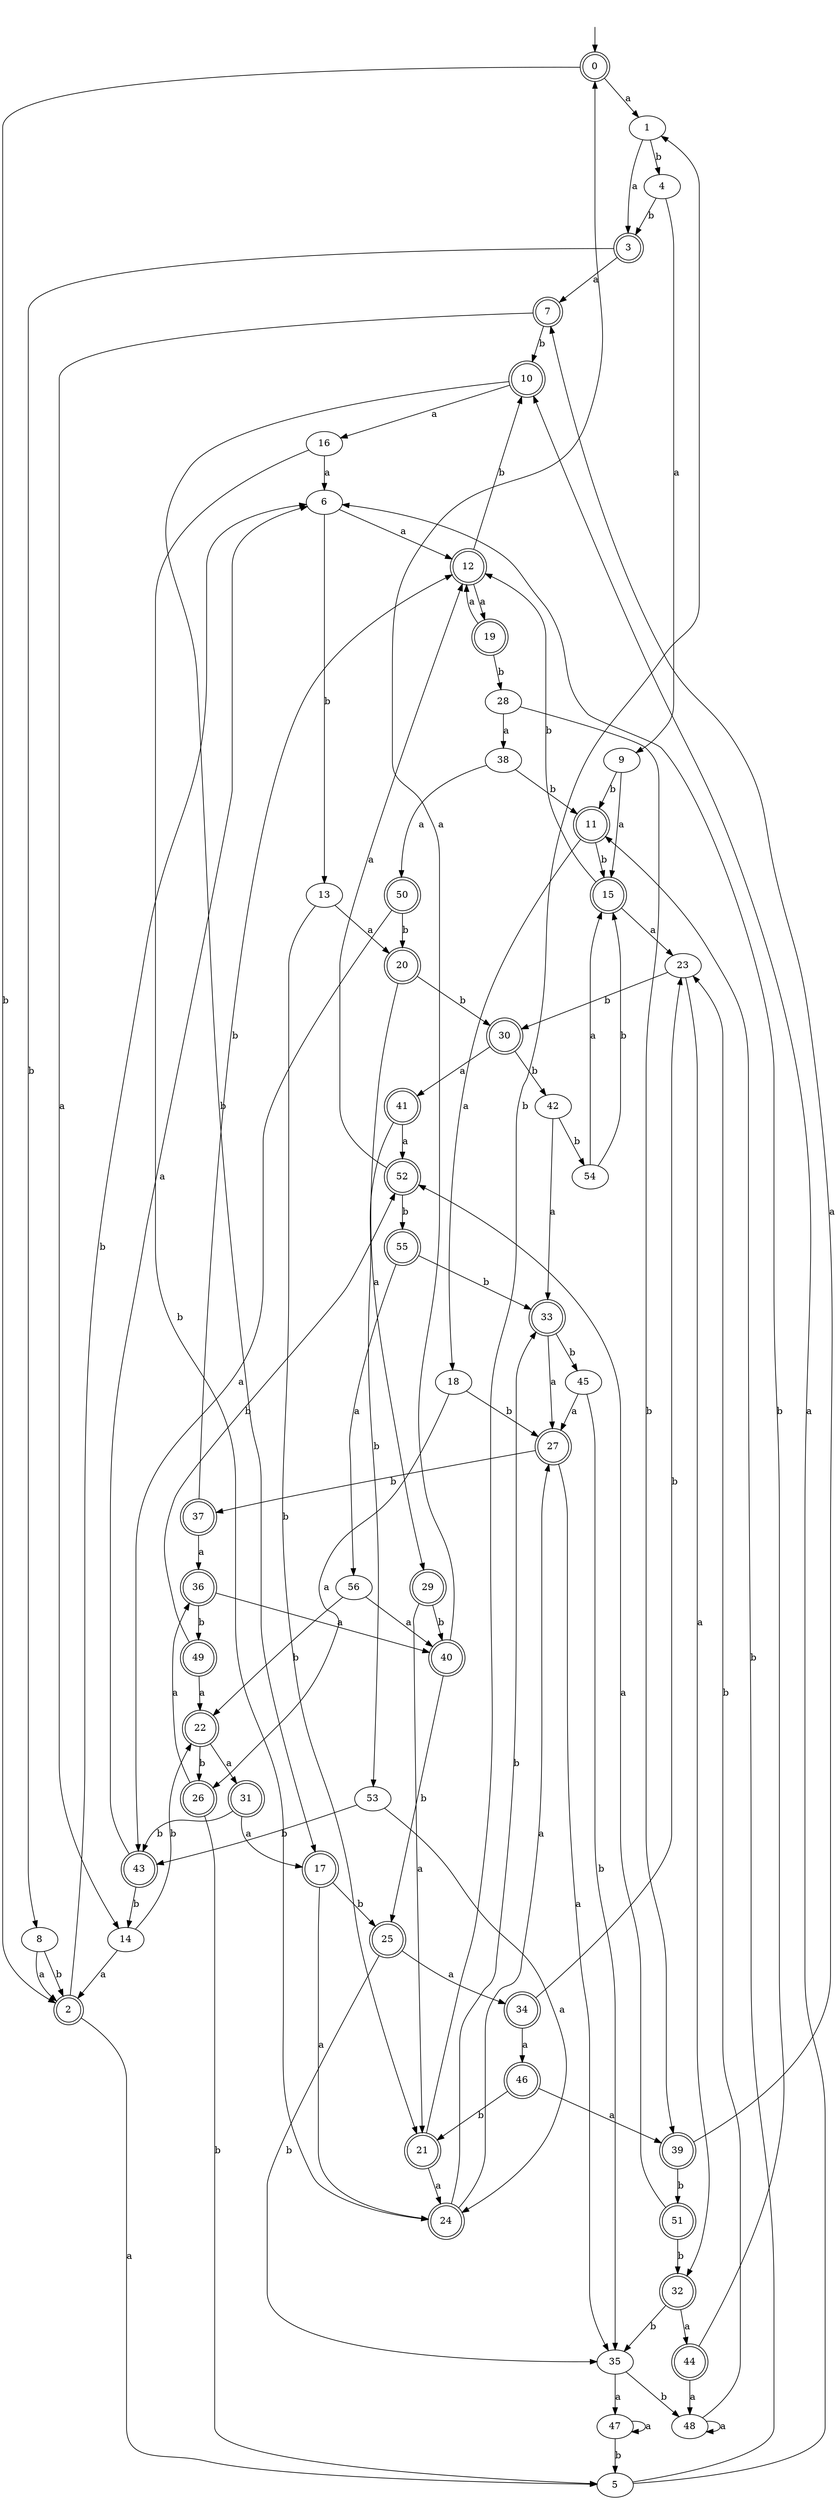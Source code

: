 digraph RandomDFA {
  __start0 [label="", shape=none];
  __start0 -> 0 [label=""];
  0 [shape=circle] [shape=doublecircle]
  0 -> 1 [label="a"]
  0 -> 2 [label="b"]
  1
  1 -> 3 [label="a"]
  1 -> 4 [label="b"]
  2 [shape=doublecircle]
  2 -> 5 [label="a"]
  2 -> 6 [label="b"]
  3 [shape=doublecircle]
  3 -> 7 [label="a"]
  3 -> 8 [label="b"]
  4
  4 -> 9 [label="a"]
  4 -> 3 [label="b"]
  5
  5 -> 10 [label="a"]
  5 -> 11 [label="b"]
  6
  6 -> 12 [label="a"]
  6 -> 13 [label="b"]
  7 [shape=doublecircle]
  7 -> 14 [label="a"]
  7 -> 10 [label="b"]
  8
  8 -> 2 [label="a"]
  8 -> 2 [label="b"]
  9
  9 -> 15 [label="a"]
  9 -> 11 [label="b"]
  10 [shape=doublecircle]
  10 -> 16 [label="a"]
  10 -> 17 [label="b"]
  11 [shape=doublecircle]
  11 -> 18 [label="a"]
  11 -> 15 [label="b"]
  12 [shape=doublecircle]
  12 -> 19 [label="a"]
  12 -> 10 [label="b"]
  13
  13 -> 20 [label="a"]
  13 -> 21 [label="b"]
  14
  14 -> 2 [label="a"]
  14 -> 22 [label="b"]
  15 [shape=doublecircle]
  15 -> 23 [label="a"]
  15 -> 12 [label="b"]
  16
  16 -> 6 [label="a"]
  16 -> 24 [label="b"]
  17 [shape=doublecircle]
  17 -> 24 [label="a"]
  17 -> 25 [label="b"]
  18
  18 -> 26 [label="a"]
  18 -> 27 [label="b"]
  19 [shape=doublecircle]
  19 -> 12 [label="a"]
  19 -> 28 [label="b"]
  20 [shape=doublecircle]
  20 -> 29 [label="a"]
  20 -> 30 [label="b"]
  21 [shape=doublecircle]
  21 -> 24 [label="a"]
  21 -> 1 [label="b"]
  22 [shape=doublecircle]
  22 -> 31 [label="a"]
  22 -> 26 [label="b"]
  23
  23 -> 32 [label="a"]
  23 -> 30 [label="b"]
  24 [shape=doublecircle]
  24 -> 27 [label="a"]
  24 -> 33 [label="b"]
  25 [shape=doublecircle]
  25 -> 34 [label="a"]
  25 -> 35 [label="b"]
  26 [shape=doublecircle]
  26 -> 36 [label="a"]
  26 -> 5 [label="b"]
  27 [shape=doublecircle]
  27 -> 35 [label="a"]
  27 -> 37 [label="b"]
  28
  28 -> 38 [label="a"]
  28 -> 39 [label="b"]
  29 [shape=doublecircle]
  29 -> 21 [label="a"]
  29 -> 40 [label="b"]
  30 [shape=doublecircle]
  30 -> 41 [label="a"]
  30 -> 42 [label="b"]
  31 [shape=doublecircle]
  31 -> 17 [label="a"]
  31 -> 43 [label="b"]
  32 [shape=doublecircle]
  32 -> 44 [label="a"]
  32 -> 35 [label="b"]
  33 [shape=doublecircle]
  33 -> 27 [label="a"]
  33 -> 45 [label="b"]
  34 [shape=doublecircle]
  34 -> 46 [label="a"]
  34 -> 23 [label="b"]
  35
  35 -> 47 [label="a"]
  35 -> 48 [label="b"]
  36 [shape=doublecircle]
  36 -> 40 [label="a"]
  36 -> 49 [label="b"]
  37 [shape=doublecircle]
  37 -> 36 [label="a"]
  37 -> 12 [label="b"]
  38
  38 -> 50 [label="a"]
  38 -> 11 [label="b"]
  39 [shape=doublecircle]
  39 -> 7 [label="a"]
  39 -> 51 [label="b"]
  40 [shape=doublecircle]
  40 -> 0 [label="a"]
  40 -> 25 [label="b"]
  41 [shape=doublecircle]
  41 -> 52 [label="a"]
  41 -> 53 [label="b"]
  42
  42 -> 33 [label="a"]
  42 -> 54 [label="b"]
  43 [shape=doublecircle]
  43 -> 6 [label="a"]
  43 -> 14 [label="b"]
  44 [shape=doublecircle]
  44 -> 48 [label="a"]
  44 -> 6 [label="b"]
  45
  45 -> 27 [label="a"]
  45 -> 35 [label="b"]
  46 [shape=doublecircle]
  46 -> 39 [label="a"]
  46 -> 21 [label="b"]
  47
  47 -> 47 [label="a"]
  47 -> 5 [label="b"]
  48
  48 -> 48 [label="a"]
  48 -> 23 [label="b"]
  49 [shape=doublecircle]
  49 -> 22 [label="a"]
  49 -> 52 [label="b"]
  50 [shape=doublecircle]
  50 -> 43 [label="a"]
  50 -> 20 [label="b"]
  51 [shape=doublecircle]
  51 -> 52 [label="a"]
  51 -> 32 [label="b"]
  52 [shape=doublecircle]
  52 -> 12 [label="a"]
  52 -> 55 [label="b"]
  53
  53 -> 24 [label="a"]
  53 -> 43 [label="b"]
  54
  54 -> 15 [label="a"]
  54 -> 15 [label="b"]
  55 [shape=doublecircle]
  55 -> 56 [label="a"]
  55 -> 33 [label="b"]
  56
  56 -> 40 [label="a"]
  56 -> 22 [label="b"]
}
